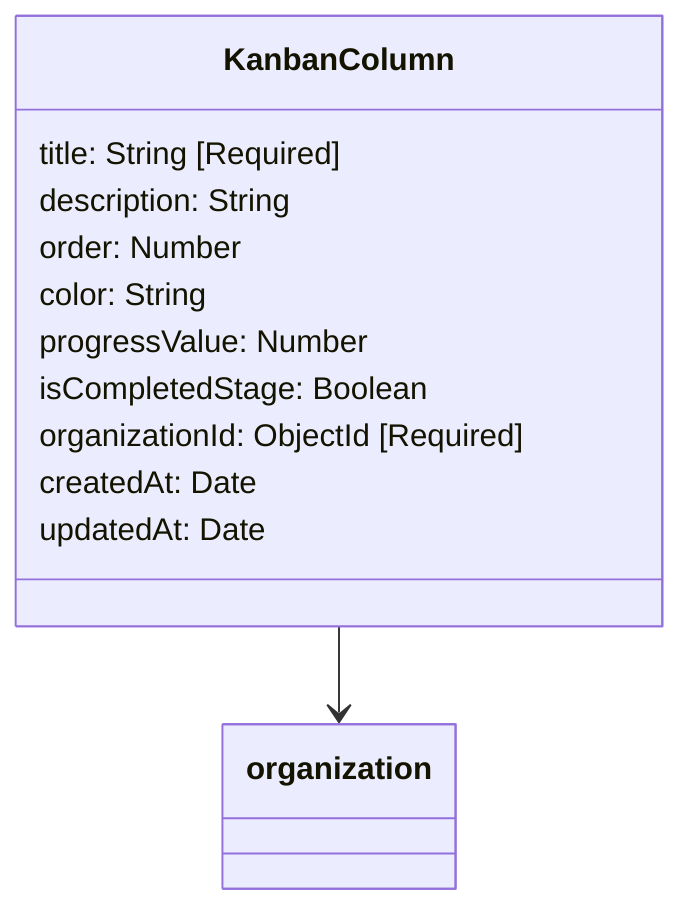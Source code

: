 classDiagram
  class KanbanColumn {
    title: String [Required]
    description: String
    order: Number
    color: String
    progressValue: Number
    isCompletedStage: Boolean
    organizationId: ObjectId [Required]
    createdAt: Date
    updatedAt: Date
  }

  KanbanColumn --> organization